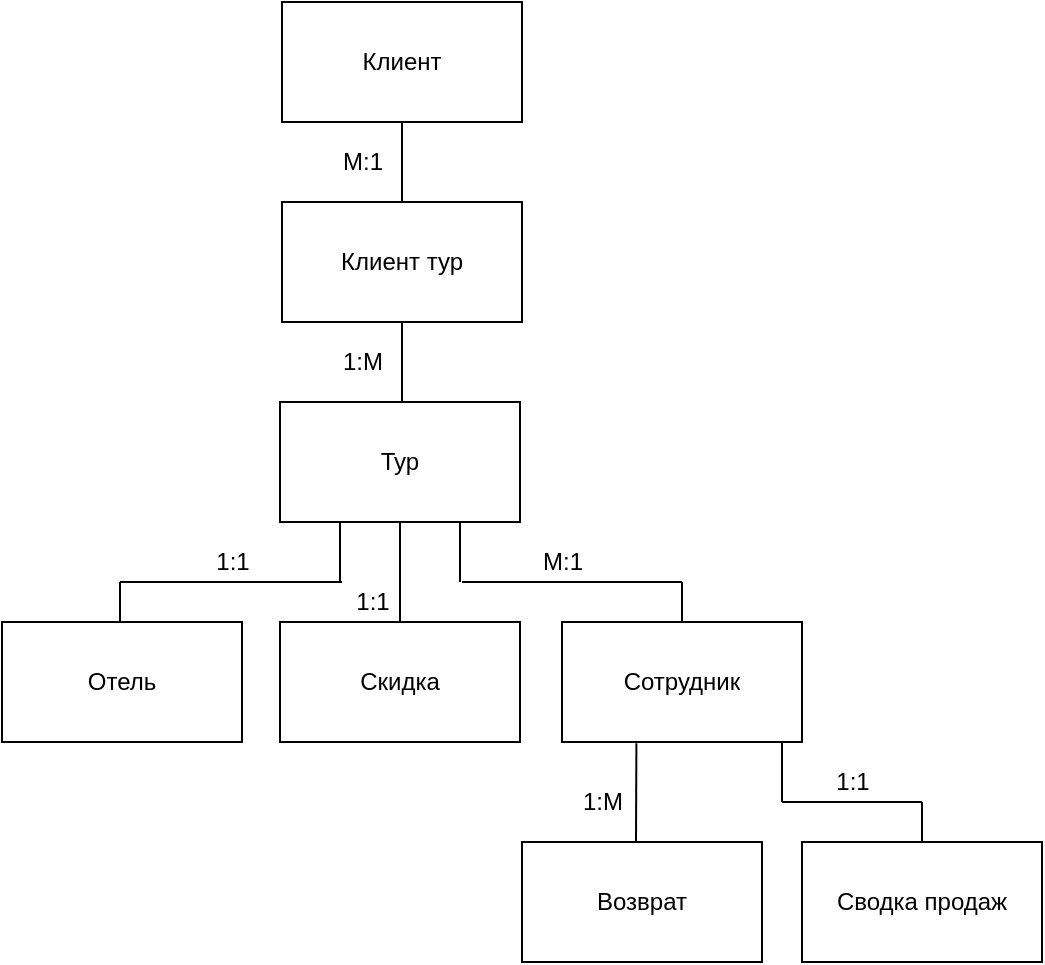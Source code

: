 <mxfile version="12.4.3" pages="1"><diagram id="9aZq1Vr4DrChRc6uWm8r" name="Page-1"><mxGraphModel dx="1024" dy="576" grid="1" gridSize="10" guides="1" tooltips="1" connect="1" arrows="1" fold="1" page="1" pageScale="1" pageWidth="827" pageHeight="1169" math="0" shadow="0"><root><mxCell id="0"/><mxCell id="1" parent="0"/><mxCell id="CXih0LFT-3hS6Yk9q7NQ-1" value="&lt;span style=&quot;white-space: normal&quot;&gt;Клиент&lt;/span&gt;" style="rounded=0;whiteSpace=wrap;html=1;" vertex="1" parent="1"><mxGeometry x="200" y="40" width="120" height="60" as="geometry"/></mxCell><mxCell id="CXih0LFT-3hS6Yk9q7NQ-3" value="&lt;span style=&quot;white-space: normal&quot;&gt;Тур&lt;/span&gt;&lt;span style=&quot;color: rgba(0 , 0 , 0 , 0) ; font-family: monospace ; font-size: 0px ; white-space: nowrap&quot;&gt;%3CmxGraphModel%3E%3Croot%3E%3CmxCell%20id%3D%220%22%2F%3E%3CmxCell%20id%3D%221%22%20parent%3D%220%22%2F%3E%3CmxCell%20id%3D%222%22%20value%3D%22%26lt%3Bspan%20style%3D%26quot%3Bwhite-space%3A%20normal%26quot%3B%26gt%3B%D0%9A%D0%BB%D0%B8%D0%B5%D0%BD%D1%82%26lt%3B%2Fspan%26gt%3B%22%20style%3D%22rounded%3D0%3BwhiteSpace%3Dwrap%3Bhtml%3D1%3B%22%20vertex%3D%221%22%20parent%3D%221%22%3E%3CmxGeometry%20x%3D%22320%22%20y%3D%22280%22%20width%3D%22120%22%20height%3D%2260%22%20as%3D%22geometry%22%2F%3E%3C%2FmxCell%3E%3C%2Froot%3E%3C%2FmxGraphModel%3E&lt;/span&gt;" style="rounded=0;whiteSpace=wrap;html=1;" vertex="1" parent="1"><mxGeometry x="199" y="240" width="120" height="60" as="geometry"/></mxCell><mxCell id="CXih0LFT-3hS6Yk9q7NQ-4" value="&lt;span style=&quot;white-space: normal&quot;&gt;Сотрудник&lt;/span&gt;" style="rounded=0;whiteSpace=wrap;html=1;" vertex="1" parent="1"><mxGeometry x="340" y="350" width="120" height="60" as="geometry"/></mxCell><mxCell id="CXih0LFT-3hS6Yk9q7NQ-10" value="&lt;span style=&quot;white-space: normal&quot;&gt;Возврат&lt;/span&gt;" style="rounded=0;whiteSpace=wrap;html=1;" vertex="1" parent="1"><mxGeometry x="320" y="460" width="120" height="60" as="geometry"/></mxCell><mxCell id="CXih0LFT-3hS6Yk9q7NQ-11" value="&lt;span style=&quot;white-space: normal&quot;&gt;Сводка продаж&lt;/span&gt;" style="rounded=0;whiteSpace=wrap;html=1;" vertex="1" parent="1"><mxGeometry x="460" y="460" width="120" height="60" as="geometry"/></mxCell><mxCell id="CXih0LFT-3hS6Yk9q7NQ-12" value="1:M" style="text;html=1;align=center;verticalAlign=middle;resizable=0;points=[];;autosize=1;" vertex="1" parent="1"><mxGeometry x="340" y="430" width="40" height="20" as="geometry"/></mxCell><mxCell id="CXih0LFT-3hS6Yk9q7NQ-13" value="M:1" style="text;html=1;align=center;verticalAlign=middle;resizable=0;points=[];;autosize=1;" vertex="1" parent="1"><mxGeometry x="220.0" y="110" width="40" height="20" as="geometry"/></mxCell><mxCell id="CXih0LFT-3hS6Yk9q7NQ-14" value="1:M" style="text;html=1;align=center;verticalAlign=middle;resizable=0;points=[];;autosize=1;" vertex="1" parent="1"><mxGeometry x="220" y="210" width="40" height="20" as="geometry"/></mxCell><mxCell id="CXih0LFT-3hS6Yk9q7NQ-15" value="1:1" style="text;html=1;align=center;verticalAlign=middle;resizable=0;points=[];;autosize=1;" vertex="1" parent="1"><mxGeometry x="470" y="420" width="30" height="20" as="geometry"/></mxCell><mxCell id="CXih0LFT-3hS6Yk9q7NQ-17" value="&lt;span style=&quot;white-space: normal&quot;&gt;Клиент тур&lt;/span&gt;" style="rounded=0;whiteSpace=wrap;html=1;" vertex="1" parent="1"><mxGeometry x="200" y="140" width="120" height="60" as="geometry"/></mxCell><mxCell id="CXih0LFT-3hS6Yk9q7NQ-20" value="M:1" style="text;html=1;align=center;verticalAlign=middle;resizable=0;points=[];;autosize=1;" vertex="1" parent="1"><mxGeometry x="320" y="310" width="40" height="20" as="geometry"/></mxCell><mxCell id="CXih0LFT-3hS6Yk9q7NQ-21" value="" style="endArrow=none;html=1;entryX=0.5;entryY=1;entryDx=0;entryDy=0;" edge="1" parent="1" target="CXih0LFT-3hS6Yk9q7NQ-1"><mxGeometry width="50" height="50" relative="1" as="geometry"><mxPoint x="260" y="140" as="sourcePoint"/><mxPoint x="220" y="280" as="targetPoint"/></mxGeometry></mxCell><mxCell id="CXih0LFT-3hS6Yk9q7NQ-22" value="" style="endArrow=none;html=1;entryX=0.25;entryY=1;entryDx=0;entryDy=0;" edge="1" parent="1" target="CXih0LFT-3hS6Yk9q7NQ-3"><mxGeometry width="50" height="50" relative="1" as="geometry"><mxPoint x="229" y="330" as="sourcePoint"/><mxPoint x="189" y="300" as="targetPoint"/></mxGeometry></mxCell><mxCell id="CXih0LFT-3hS6Yk9q7NQ-23" value="" style="endArrow=none;html=1;" edge="1" parent="1"><mxGeometry width="50" height="50" relative="1" as="geometry"><mxPoint x="119" y="330" as="sourcePoint"/><mxPoint x="230" y="330" as="targetPoint"/></mxGeometry></mxCell><mxCell id="CXih0LFT-3hS6Yk9q7NQ-24" value="" style="endArrow=none;html=1;entryX=0.25;entryY=1;entryDx=0;entryDy=0;" edge="1" parent="1"><mxGeometry width="50" height="50" relative="1" as="geometry"><mxPoint x="450" y="440" as="sourcePoint"/><mxPoint x="450" y="410" as="targetPoint"/></mxGeometry></mxCell><mxCell id="CXih0LFT-3hS6Yk9q7NQ-25" value="" style="endArrow=none;html=1;" edge="1" parent="1"><mxGeometry width="50" height="50" relative="1" as="geometry"><mxPoint x="450" y="440" as="sourcePoint"/><mxPoint x="520" y="440" as="targetPoint"/></mxGeometry></mxCell><mxCell id="CXih0LFT-3hS6Yk9q7NQ-26" value="" style="endArrow=none;html=1;" edge="1" parent="1"><mxGeometry width="50" height="50" relative="1" as="geometry"><mxPoint x="119" y="330" as="sourcePoint"/><mxPoint x="119" y="350" as="targetPoint"/></mxGeometry></mxCell><mxCell id="CXih0LFT-3hS6Yk9q7NQ-27" value="" style="endArrow=none;html=1;" edge="1" parent="1"><mxGeometry width="50" height="50" relative="1" as="geometry"><mxPoint x="520" y="460" as="sourcePoint"/><mxPoint x="520" y="440" as="targetPoint"/></mxGeometry></mxCell><mxCell id="CXih0LFT-3hS6Yk9q7NQ-28" value="" style="endArrow=none;html=1;entryX=0.5;entryY=1;entryDx=0;entryDy=0;" edge="1" parent="1" target="CXih0LFT-3hS6Yk9q7NQ-17"><mxGeometry width="50" height="50" relative="1" as="geometry"><mxPoint x="260" y="240" as="sourcePoint"/><mxPoint x="310" y="120" as="targetPoint"/></mxGeometry></mxCell><mxCell id="CXih0LFT-3hS6Yk9q7NQ-29" value="" style="endArrow=none;html=1;exitX=0.31;exitY=1.01;exitDx=0;exitDy=0;exitPerimeter=0;" edge="1" parent="1" source="CXih0LFT-3hS6Yk9q7NQ-4"><mxGeometry width="50" height="50" relative="1" as="geometry"><mxPoint x="310" y="250" as="sourcePoint"/><mxPoint x="377" y="460" as="targetPoint"/></mxGeometry></mxCell><mxCell id="CXih0LFT-3hS6Yk9q7NQ-30" value="" style="endArrow=none;html=1;entryX=0.75;entryY=1;entryDx=0;entryDy=0;" edge="1" parent="1" target="CXih0LFT-3hS6Yk9q7NQ-3"><mxGeometry width="50" height="50" relative="1" as="geometry"><mxPoint x="289" y="330" as="sourcePoint"/><mxPoint x="330" y="300" as="targetPoint"/></mxGeometry></mxCell><mxCell id="CXih0LFT-3hS6Yk9q7NQ-31" value="" style="endArrow=none;html=1;" edge="1" parent="1"><mxGeometry width="50" height="50" relative="1" as="geometry"><mxPoint x="290" y="330" as="sourcePoint"/><mxPoint x="400" y="330" as="targetPoint"/></mxGeometry></mxCell><mxCell id="CXih0LFT-3hS6Yk9q7NQ-32" value="" style="endArrow=none;html=1;" edge="1" parent="1"><mxGeometry width="50" height="50" relative="1" as="geometry"><mxPoint x="400" y="350" as="sourcePoint"/><mxPoint x="400" y="330" as="targetPoint"/></mxGeometry></mxCell><mxCell id="CXih0LFT-3hS6Yk9q7NQ-33" value="Отель" style="rounded=0;whiteSpace=wrap;html=1;" vertex="1" parent="1"><mxGeometry x="60" y="350" width="120" height="60" as="geometry"/></mxCell><mxCell id="CXih0LFT-3hS6Yk9q7NQ-34" value="&lt;span style=&quot;white-space: normal&quot;&gt;Скидка&lt;/span&gt;" style="rounded=0;whiteSpace=wrap;html=1;" vertex="1" parent="1"><mxGeometry x="199" y="350" width="120" height="60" as="geometry"/></mxCell><mxCell id="CXih0LFT-3hS6Yk9q7NQ-35" value="" style="endArrow=none;html=1;entryX=0.5;entryY=1;entryDx=0;entryDy=0;" edge="1" parent="1" target="CXih0LFT-3hS6Yk9q7NQ-3"><mxGeometry width="50" height="50" relative="1" as="geometry"><mxPoint x="259" y="350" as="sourcePoint"/><mxPoint x="259" y="310" as="targetPoint"/></mxGeometry></mxCell><mxCell id="CXih0LFT-3hS6Yk9q7NQ-36" value="1:1" style="text;html=1;align=center;verticalAlign=middle;resizable=0;points=[];;autosize=1;" vertex="1" parent="1"><mxGeometry x="160" y="310" width="30" height="20" as="geometry"/></mxCell><mxCell id="CXih0LFT-3hS6Yk9q7NQ-37" value="1:1" style="text;html=1;align=center;verticalAlign=middle;resizable=0;points=[];;autosize=1;" vertex="1" parent="1"><mxGeometry x="230" y="330" width="30" height="20" as="geometry"/></mxCell></root></mxGraphModel></diagram></mxfile>